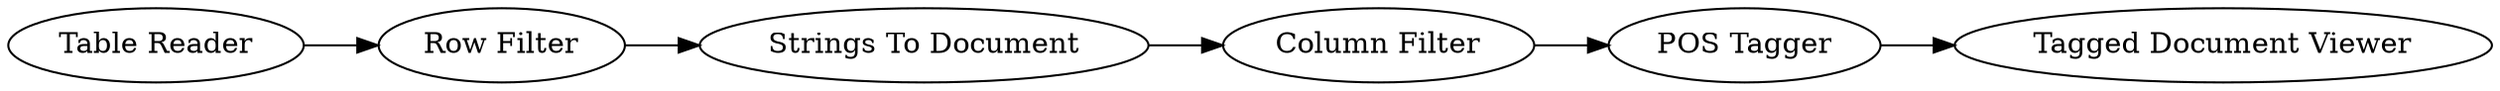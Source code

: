 digraph {
	20 [label="Row Filter"]
	22 [label="Column Filter"]
	33 [label="Strings To Document"]
	34 [label="POS Tagger"]
	35 [label="Tagged Document Viewer"]
	38 [label="Table Reader"]
	20 -> 33
	22 -> 34
	33 -> 22
	34 -> 35
	38 -> 20
	rankdir=LR
}
